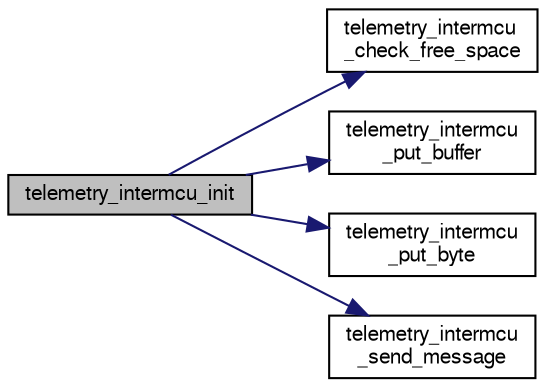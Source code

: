 digraph "telemetry_intermcu_init"
{
  edge [fontname="FreeSans",fontsize="10",labelfontname="FreeSans",labelfontsize="10"];
  node [fontname="FreeSans",fontsize="10",shape=record];
  rankdir="LR";
  Node1 [label="telemetry_intermcu_init",height=0.2,width=0.4,color="black", fillcolor="grey75", style="filled", fontcolor="black"];
  Node1 -> Node2 [color="midnightblue",fontsize="10",style="solid",fontname="FreeSans"];
  Node2 [label="telemetry_intermcu\l_check_free_space",height=0.2,width=0.4,color="black", fillcolor="white", style="filled",URL="$telemetry__intermcu__ap_8c.html#a9ce609c05996d113f768dd68fb3a8b3f"];
  Node1 -> Node3 [color="midnightblue",fontsize="10",style="solid",fontname="FreeSans"];
  Node3 [label="telemetry_intermcu\l_put_buffer",height=0.2,width=0.4,color="black", fillcolor="white", style="filled",URL="$telemetry__intermcu__ap_8c.html#a25629bb0afa59807c6c0e0af91517203"];
  Node1 -> Node4 [color="midnightblue",fontsize="10",style="solid",fontname="FreeSans"];
  Node4 [label="telemetry_intermcu\l_put_byte",height=0.2,width=0.4,color="black", fillcolor="white", style="filled",URL="$telemetry__intermcu__ap_8c.html#a42f5260876f60c4092b75499b0be465a"];
  Node1 -> Node5 [color="midnightblue",fontsize="10",style="solid",fontname="FreeSans"];
  Node5 [label="telemetry_intermcu\l_send_message",height=0.2,width=0.4,color="black", fillcolor="white", style="filled",URL="$telemetry__intermcu__ap_8c.html#a7adebdd4572bc08583d4d1243db2aa2c"];
}
